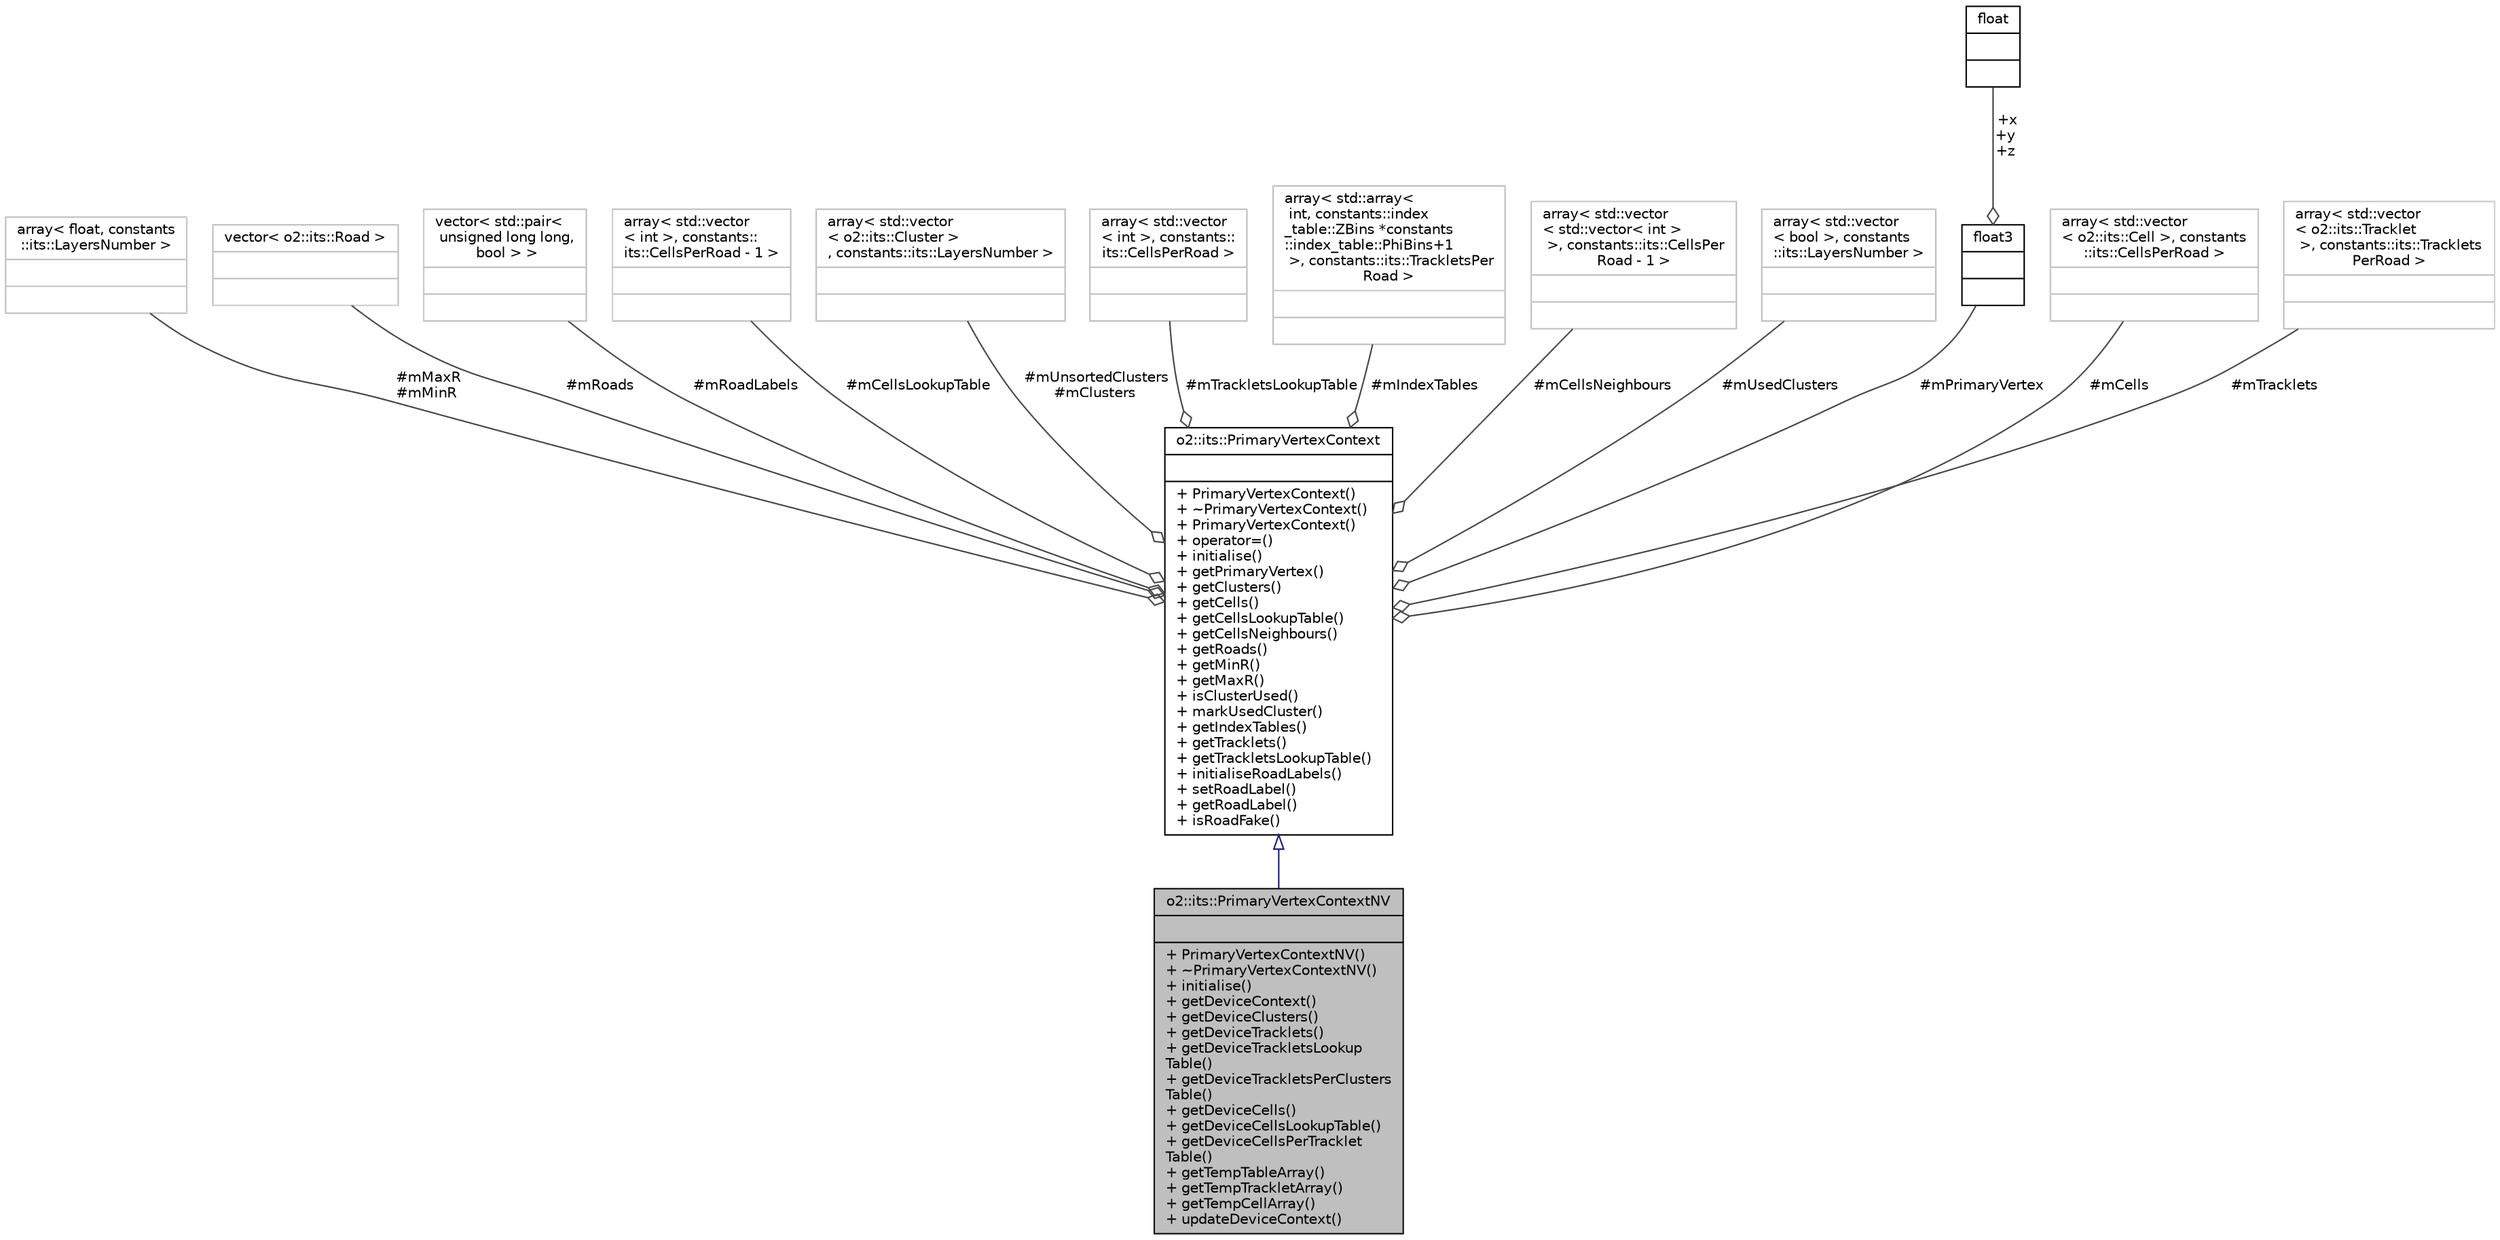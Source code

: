 digraph "o2::its::PrimaryVertexContextNV"
{
 // INTERACTIVE_SVG=YES
  bgcolor="transparent";
  edge [fontname="Helvetica",fontsize="10",labelfontname="Helvetica",labelfontsize="10"];
  node [fontname="Helvetica",fontsize="10",shape=record];
  Node2 [label="{o2::its::PrimaryVertexContextNV\n||+ PrimaryVertexContextNV()\l+ ~PrimaryVertexContextNV()\l+ initialise()\l+ getDeviceContext()\l+ getDeviceClusters()\l+ getDeviceTracklets()\l+ getDeviceTrackletsLookup\lTable()\l+ getDeviceTrackletsPerClusters\lTable()\l+ getDeviceCells()\l+ getDeviceCellsLookupTable()\l+ getDeviceCellsPerTracklet\lTable()\l+ getTempTableArray()\l+ getTempTrackletArray()\l+ getTempCellArray()\l+ updateDeviceContext()\l}",height=0.2,width=0.4,color="black", fillcolor="grey75", style="filled", fontcolor="black"];
  Node3 -> Node2 [dir="back",color="midnightblue",fontsize="10",style="solid",arrowtail="onormal",fontname="Helvetica"];
  Node3 [label="{o2::its::PrimaryVertexContext\n||+ PrimaryVertexContext()\l+ ~PrimaryVertexContext()\l+ PrimaryVertexContext()\l+ operator=()\l+ initialise()\l+ getPrimaryVertex()\l+ getClusters()\l+ getCells()\l+ getCellsLookupTable()\l+ getCellsNeighbours()\l+ getRoads()\l+ getMinR()\l+ getMaxR()\l+ isClusterUsed()\l+ markUsedCluster()\l+ getIndexTables()\l+ getTracklets()\l+ getTrackletsLookupTable()\l+ initialiseRoadLabels()\l+ setRoadLabel()\l+ getRoadLabel()\l+ isRoadFake()\l}",height=0.2,width=0.4,color="black",URL="$df/dde/classo2_1_1its_1_1PrimaryVertexContext.html"];
  Node4 -> Node3 [color="grey25",fontsize="10",style="solid",label=" #mMaxR\n#mMinR" ,arrowhead="odiamond",fontname="Helvetica"];
  Node4 [label="{array\< float, constants\l::its::LayersNumber \>\n||}",height=0.2,width=0.4,color="grey75"];
  Node5 -> Node3 [color="grey25",fontsize="10",style="solid",label=" #mRoads" ,arrowhead="odiamond",fontname="Helvetica"];
  Node5 [label="{vector\< o2::its::Road \>\n||}",height=0.2,width=0.4,color="grey75"];
  Node6 -> Node3 [color="grey25",fontsize="10",style="solid",label=" #mRoadLabels" ,arrowhead="odiamond",fontname="Helvetica"];
  Node6 [label="{vector\< std::pair\<\l unsigned long long,\l bool \> \>\n||}",height=0.2,width=0.4,color="grey75"];
  Node7 -> Node3 [color="grey25",fontsize="10",style="solid",label=" #mCellsLookupTable" ,arrowhead="odiamond",fontname="Helvetica"];
  Node7 [label="{array\< std::vector\l\< int \>, constants::\lits::CellsPerRoad - 1 \>\n||}",height=0.2,width=0.4,color="grey75"];
  Node8 -> Node3 [color="grey25",fontsize="10",style="solid",label=" #mUnsortedClusters\n#mClusters" ,arrowhead="odiamond",fontname="Helvetica"];
  Node8 [label="{array\< std::vector\l\< o2::its::Cluster \>\l, constants::its::LayersNumber \>\n||}",height=0.2,width=0.4,color="grey75"];
  Node9 -> Node3 [color="grey25",fontsize="10",style="solid",label=" #mTrackletsLookupTable" ,arrowhead="odiamond",fontname="Helvetica"];
  Node9 [label="{array\< std::vector\l\< int \>, constants::\lits::CellsPerRoad \>\n||}",height=0.2,width=0.4,color="grey75"];
  Node10 -> Node3 [color="grey25",fontsize="10",style="solid",label=" #mIndexTables" ,arrowhead="odiamond",fontname="Helvetica"];
  Node10 [label="{array\< std::array\<\l int, constants::index\l_table::ZBins *constants\l::index_table::PhiBins+1\l \>, constants::its::TrackletsPer\lRoad \>\n||}",height=0.2,width=0.4,color="grey75"];
  Node11 -> Node3 [color="grey25",fontsize="10",style="solid",label=" #mCellsNeighbours" ,arrowhead="odiamond",fontname="Helvetica"];
  Node11 [label="{array\< std::vector\l\< std::vector\< int \>\l \>, constants::its::CellsPer\lRoad - 1 \>\n||}",height=0.2,width=0.4,color="grey75"];
  Node12 -> Node3 [color="grey25",fontsize="10",style="solid",label=" #mUsedClusters" ,arrowhead="odiamond",fontname="Helvetica"];
  Node12 [label="{array\< std::vector\l\< bool \>, constants\l::its::LayersNumber \>\n||}",height=0.2,width=0.4,color="grey75"];
  Node13 -> Node3 [color="grey25",fontsize="10",style="solid",label=" #mPrimaryVertex" ,arrowhead="odiamond",fontname="Helvetica"];
  Node13 [label="{float3\n||}",height=0.2,width=0.4,color="black",URL="$d9/d19/structfloat3.html"];
  Node14 -> Node13 [color="grey25",fontsize="10",style="solid",label=" +x\n+y\n+z" ,arrowhead="odiamond",fontname="Helvetica"];
  Node14 [label="{float\n||}",height=0.2,width=0.4,color="black",URL="$d4/dc3/classfloat.html"];
  Node15 -> Node3 [color="grey25",fontsize="10",style="solid",label=" #mCells" ,arrowhead="odiamond",fontname="Helvetica"];
  Node15 [label="{array\< std::vector\l\< o2::its::Cell \>, constants\l::its::CellsPerRoad \>\n||}",height=0.2,width=0.4,color="grey75"];
  Node16 -> Node3 [color="grey25",fontsize="10",style="solid",label=" #mTracklets" ,arrowhead="odiamond",fontname="Helvetica"];
  Node16 [label="{array\< std::vector\l\< o2::its::Tracklet\l \>, constants::its::Tracklets\lPerRoad \>\n||}",height=0.2,width=0.4,color="grey75"];
}
